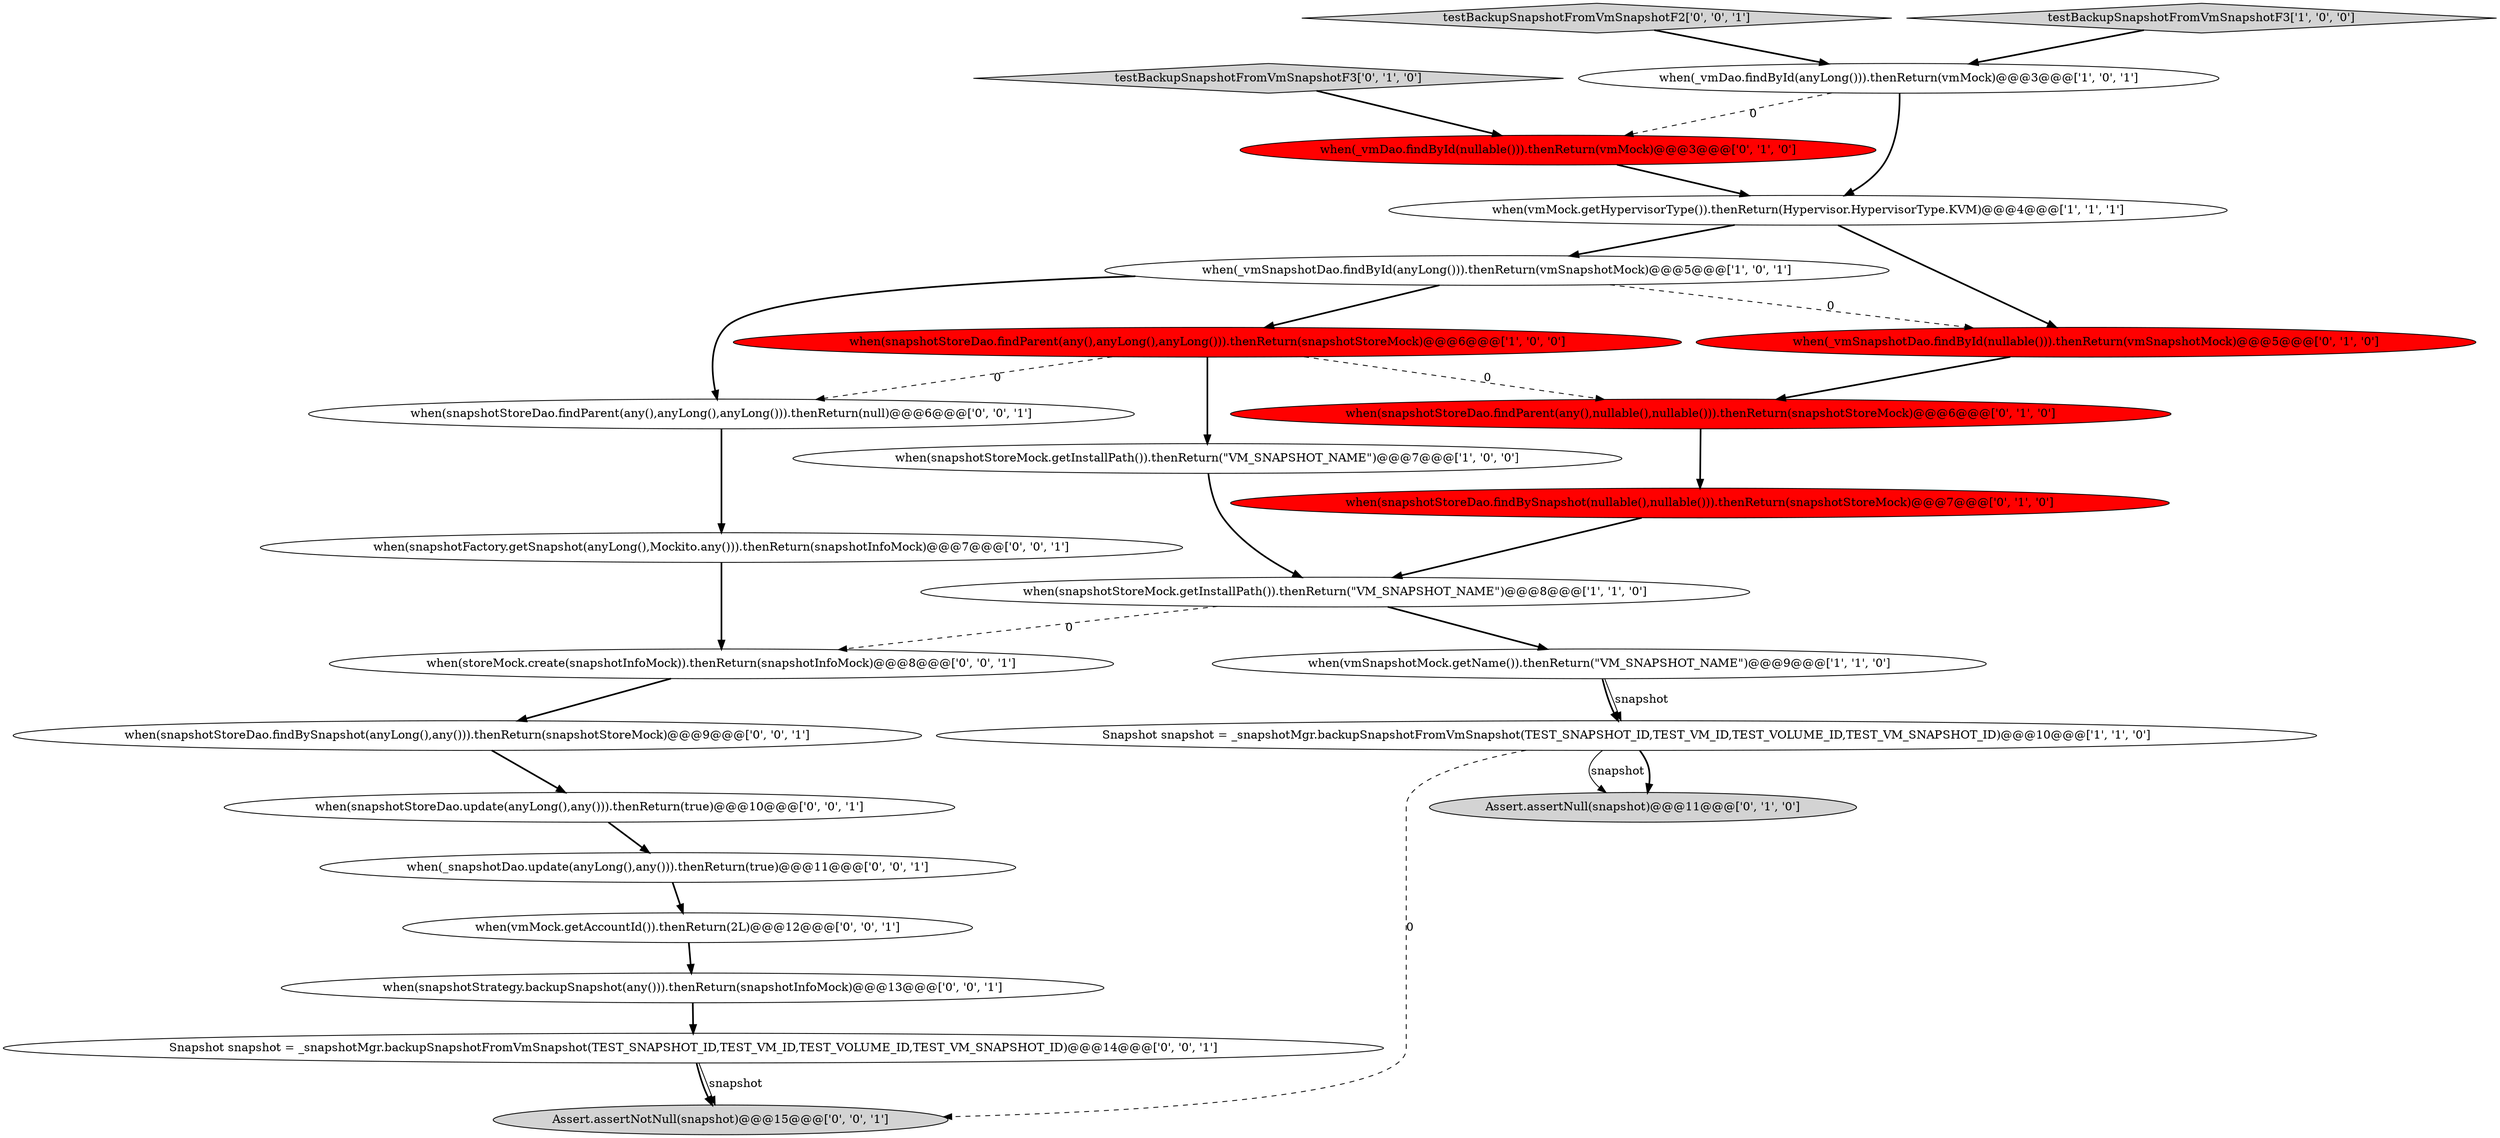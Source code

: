 digraph {
18 [style = filled, label = "when(snapshotStoreDao.update(anyLong(),any())).thenReturn(true)@@@10@@@['0', '0', '1']", fillcolor = white, shape = ellipse image = "AAA0AAABBB3BBB"];
16 [style = filled, label = "when(snapshotStoreDao.findBySnapshot(anyLong(),any())).thenReturn(snapshotStoreMock)@@@9@@@['0', '0', '1']", fillcolor = white, shape = ellipse image = "AAA0AAABBB3BBB"];
0 [style = filled, label = "when(_vmDao.findById(anyLong())).thenReturn(vmMock)@@@3@@@['1', '0', '1']", fillcolor = white, shape = ellipse image = "AAA0AAABBB1BBB"];
11 [style = filled, label = "when(_vmDao.findById(nullable())).thenReturn(vmMock)@@@3@@@['0', '1', '0']", fillcolor = red, shape = ellipse image = "AAA1AAABBB2BBB"];
22 [style = filled, label = "testBackupSnapshotFromVmSnapshotF2['0', '0', '1']", fillcolor = lightgray, shape = diamond image = "AAA0AAABBB3BBB"];
21 [style = filled, label = "when(_snapshotDao.update(anyLong(),any())).thenReturn(true)@@@11@@@['0', '0', '1']", fillcolor = white, shape = ellipse image = "AAA0AAABBB3BBB"];
24 [style = filled, label = "when(snapshotFactory.getSnapshot(anyLong(),Mockito.any())).thenReturn(snapshotInfoMock)@@@7@@@['0', '0', '1']", fillcolor = white, shape = ellipse image = "AAA0AAABBB3BBB"];
7 [style = filled, label = "testBackupSnapshotFromVmSnapshotF3['1', '0', '0']", fillcolor = lightgray, shape = diamond image = "AAA0AAABBB1BBB"];
19 [style = filled, label = "Snapshot snapshot = _snapshotMgr.backupSnapshotFromVmSnapshot(TEST_SNAPSHOT_ID,TEST_VM_ID,TEST_VOLUME_ID,TEST_VM_SNAPSHOT_ID)@@@14@@@['0', '0', '1']", fillcolor = white, shape = ellipse image = "AAA0AAABBB3BBB"];
4 [style = filled, label = "when(snapshotStoreMock.getInstallPath()).thenReturn(\"VM_SNAPSHOT_NAME\")@@@7@@@['1', '0', '0']", fillcolor = white, shape = ellipse image = "AAA0AAABBB1BBB"];
6 [style = filled, label = "when(_vmSnapshotDao.findById(anyLong())).thenReturn(vmSnapshotMock)@@@5@@@['1', '0', '1']", fillcolor = white, shape = ellipse image = "AAA0AAABBB1BBB"];
1 [style = filled, label = "when(vmMock.getHypervisorType()).thenReturn(Hypervisor.HypervisorType.KVM)@@@4@@@['1', '1', '1']", fillcolor = white, shape = ellipse image = "AAA0AAABBB1BBB"];
10 [style = filled, label = "Assert.assertNull(snapshot)@@@11@@@['0', '1', '0']", fillcolor = lightgray, shape = ellipse image = "AAA0AAABBB2BBB"];
12 [style = filled, label = "when(_vmSnapshotDao.findById(nullable())).thenReturn(vmSnapshotMock)@@@5@@@['0', '1', '0']", fillcolor = red, shape = ellipse image = "AAA1AAABBB2BBB"];
9 [style = filled, label = "when(snapshotStoreDao.findParent(any(),nullable(),nullable())).thenReturn(snapshotStoreMock)@@@6@@@['0', '1', '0']", fillcolor = red, shape = ellipse image = "AAA1AAABBB2BBB"];
25 [style = filled, label = "when(vmMock.getAccountId()).thenReturn(2L)@@@12@@@['0', '0', '1']", fillcolor = white, shape = ellipse image = "AAA0AAABBB3BBB"];
8 [style = filled, label = "Snapshot snapshot = _snapshotMgr.backupSnapshotFromVmSnapshot(TEST_SNAPSHOT_ID,TEST_VM_ID,TEST_VOLUME_ID,TEST_VM_SNAPSHOT_ID)@@@10@@@['1', '1', '0']", fillcolor = white, shape = ellipse image = "AAA0AAABBB1BBB"];
13 [style = filled, label = "when(snapshotStoreDao.findBySnapshot(nullable(),nullable())).thenReturn(snapshotStoreMock)@@@7@@@['0', '1', '0']", fillcolor = red, shape = ellipse image = "AAA1AAABBB2BBB"];
23 [style = filled, label = "when(snapshotStrategy.backupSnapshot(any())).thenReturn(snapshotInfoMock)@@@13@@@['0', '0', '1']", fillcolor = white, shape = ellipse image = "AAA0AAABBB3BBB"];
15 [style = filled, label = "when(storeMock.create(snapshotInfoMock)).thenReturn(snapshotInfoMock)@@@8@@@['0', '0', '1']", fillcolor = white, shape = ellipse image = "AAA0AAABBB3BBB"];
20 [style = filled, label = "when(snapshotStoreDao.findParent(any(),anyLong(),anyLong())).thenReturn(null)@@@6@@@['0', '0', '1']", fillcolor = white, shape = ellipse image = "AAA0AAABBB3BBB"];
3 [style = filled, label = "when(vmSnapshotMock.getName()).thenReturn(\"VM_SNAPSHOT_NAME\")@@@9@@@['1', '1', '0']", fillcolor = white, shape = ellipse image = "AAA0AAABBB1BBB"];
5 [style = filled, label = "when(snapshotStoreMock.getInstallPath()).thenReturn(\"VM_SNAPSHOT_NAME\")@@@8@@@['1', '1', '0']", fillcolor = white, shape = ellipse image = "AAA0AAABBB1BBB"];
2 [style = filled, label = "when(snapshotStoreDao.findParent(any(),anyLong(),anyLong())).thenReturn(snapshotStoreMock)@@@6@@@['1', '0', '0']", fillcolor = red, shape = ellipse image = "AAA1AAABBB1BBB"];
17 [style = filled, label = "Assert.assertNotNull(snapshot)@@@15@@@['0', '0', '1']", fillcolor = lightgray, shape = ellipse image = "AAA0AAABBB3BBB"];
14 [style = filled, label = "testBackupSnapshotFromVmSnapshotF3['0', '1', '0']", fillcolor = lightgray, shape = diamond image = "AAA0AAABBB2BBB"];
5->3 [style = bold, label=""];
8->10 [style = bold, label=""];
16->18 [style = bold, label=""];
2->20 [style = dashed, label="0"];
11->1 [style = bold, label=""];
25->23 [style = bold, label=""];
19->17 [style = solid, label="snapshot"];
7->0 [style = bold, label=""];
0->11 [style = dashed, label="0"];
19->17 [style = bold, label=""];
21->25 [style = bold, label=""];
12->9 [style = bold, label=""];
15->16 [style = bold, label=""];
2->4 [style = bold, label=""];
8->10 [style = solid, label="snapshot"];
6->2 [style = bold, label=""];
3->8 [style = solid, label="snapshot"];
6->12 [style = dashed, label="0"];
6->20 [style = bold, label=""];
1->6 [style = bold, label=""];
22->0 [style = bold, label=""];
2->9 [style = dashed, label="0"];
0->1 [style = bold, label=""];
3->8 [style = bold, label=""];
23->19 [style = bold, label=""];
1->12 [style = bold, label=""];
13->5 [style = bold, label=""];
8->17 [style = dashed, label="0"];
18->21 [style = bold, label=""];
20->24 [style = bold, label=""];
5->15 [style = dashed, label="0"];
14->11 [style = bold, label=""];
4->5 [style = bold, label=""];
9->13 [style = bold, label=""];
24->15 [style = bold, label=""];
}
